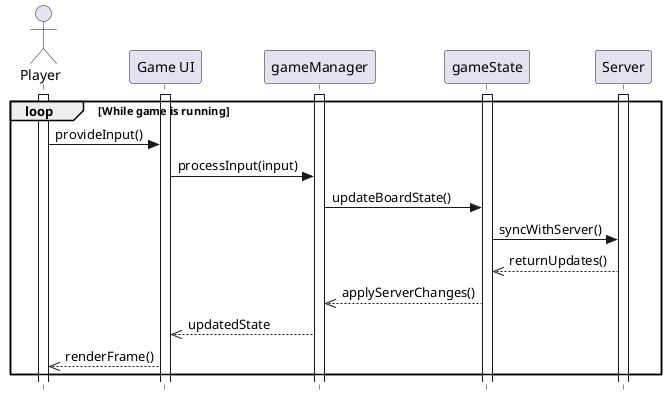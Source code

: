 @startuml GameLoop

skinparam style strictuml

actor Player as user
participant "Game UI" as UI
participant "gameManager" as Logic
participant "gameState" as State
participant "Server" as Server

activate user
activate UI
activate Logic
activate State
activate Server

loop While game is running
    user -> UI : provideInput()
    UI -> Logic : processInput(input)
    Logic -> State : updateBoardState()
    State -> Server : syncWithServer()
    Server -->> State : returnUpdates()
    State -->> Logic : applyServerChanges()
    Logic -->> UI : updatedState
    UI -->> user : renderFrame()
end

@enduml
